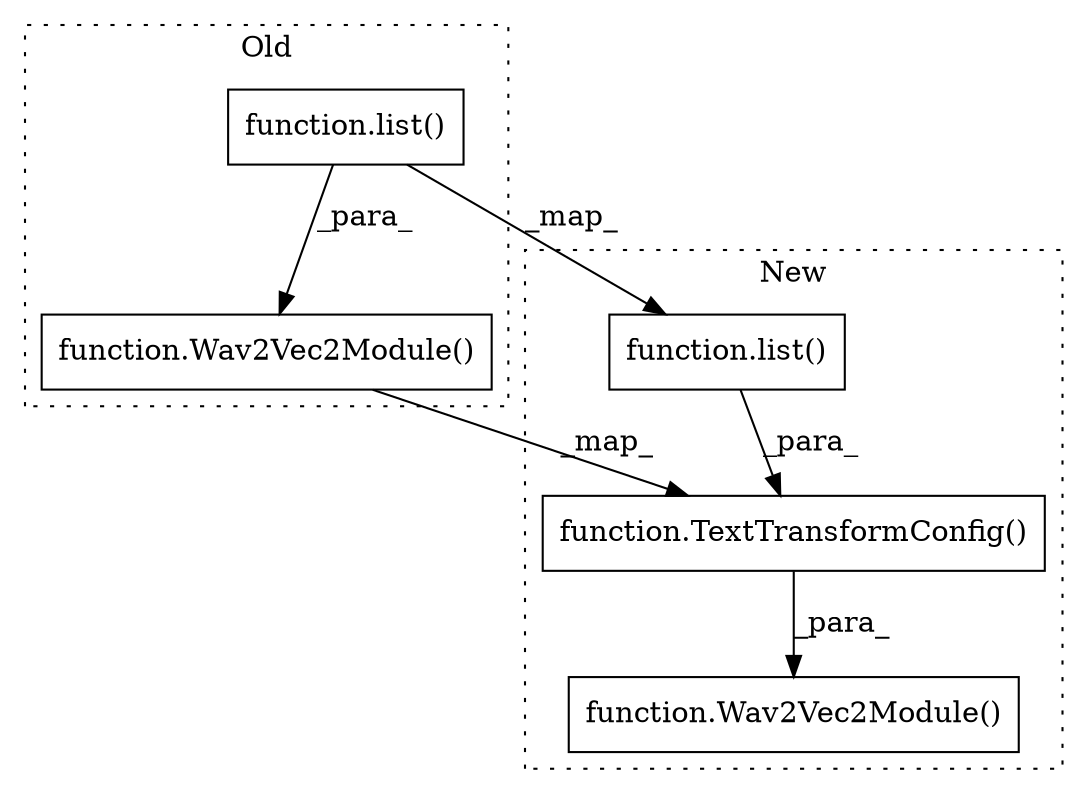 digraph G {
subgraph cluster0 {
1 [label="function.Wav2Vec2Module()" a="75" s="913,949" l="15,1" shape="box"];
3 [label="function.list()" a="75" s="928,948" l="5,1" shape="box"];
label = "Old";
style="dotted";
}
subgraph cluster1 {
2 [label="function.TextTransformConfig()" a="75" s="987,1028" l="20,1" shape="box"];
4 [label="function.list()" a="75" s="1007,1027" l="5,1" shape="box"];
5 [label="function.Wav2Vec2Module()" a="75" s="972,1029" l="15,1" shape="box"];
label = "New";
style="dotted";
}
1 -> 2 [label="_map_"];
2 -> 5 [label="_para_"];
3 -> 4 [label="_map_"];
3 -> 1 [label="_para_"];
4 -> 2 [label="_para_"];
}